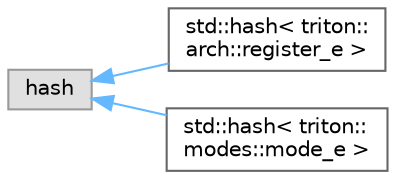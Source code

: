 digraph "Graphical Class Hierarchy"
{
 // LATEX_PDF_SIZE
  bgcolor="transparent";
  edge [fontname=Helvetica,fontsize=10,labelfontname=Helvetica,labelfontsize=10];
  node [fontname=Helvetica,fontsize=10,shape=box,height=0.2,width=0.4];
  rankdir="LR";
  Node0 [label="hash",height=0.2,width=0.4,color="grey60", fillcolor="#E0E0E0", style="filled",tooltip=" "];
  Node0 -> Node1 [dir="back",color="steelblue1",style="solid"];
  Node1 [label="std::hash\< triton::\larch::register_e \>",height=0.2,width=0.4,color="grey40", fillcolor="white", style="filled",URL="$structstd_1_1hash_3_01triton_1_1arch_1_1register__e_01_4.html",tooltip="Define the hash function for register_e to be use in stl containers like unordered_map."];
  Node0 -> Node2 [dir="back",color="steelblue1",style="solid"];
  Node2 [label="std::hash\< triton::\lmodes::mode_e \>",height=0.2,width=0.4,color="grey40", fillcolor="white", style="filled",URL="$structstd_1_1hash_3_01triton_1_1modes_1_1mode__e_01_4.html",tooltip="Define the hash function for mode_e to be use in stl containers like unordered_set."];
}
